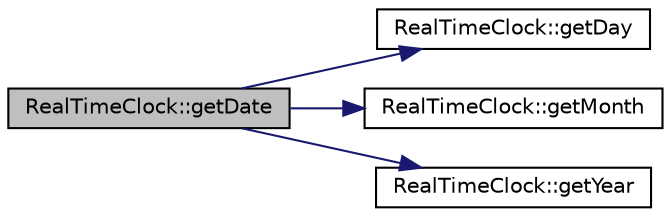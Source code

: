 digraph G
{
  edge [fontname="Helvetica",fontsize="10",labelfontname="Helvetica",labelfontsize="10"];
  node [fontname="Helvetica",fontsize="10",shape=record];
  rankdir=LR;
  Node1 [label="RealTimeClock::getDate",height=0.2,width=0.4,color="black", fillcolor="grey75", style="filled" fontcolor="black"];
  Node1 -> Node2 [color="midnightblue",fontsize="10",style="solid",fontname="Helvetica"];
  Node2 [label="RealTimeClock::getDay",height=0.2,width=0.4,color="black", fillcolor="white", style="filled",URL="$class_real_time_clock.html#a29dbb224e31f5dca34c29e5e48ebeb2c"];
  Node1 -> Node3 [color="midnightblue",fontsize="10",style="solid",fontname="Helvetica"];
  Node3 [label="RealTimeClock::getMonth",height=0.2,width=0.4,color="black", fillcolor="white", style="filled",URL="$class_real_time_clock.html#aa8901871334c623b9473216de08c1432"];
  Node1 -> Node4 [color="midnightblue",fontsize="10",style="solid",fontname="Helvetica"];
  Node4 [label="RealTimeClock::getYear",height=0.2,width=0.4,color="black", fillcolor="white", style="filled",URL="$class_real_time_clock.html#a58d426541706593b83016e0462e41625"];
}
